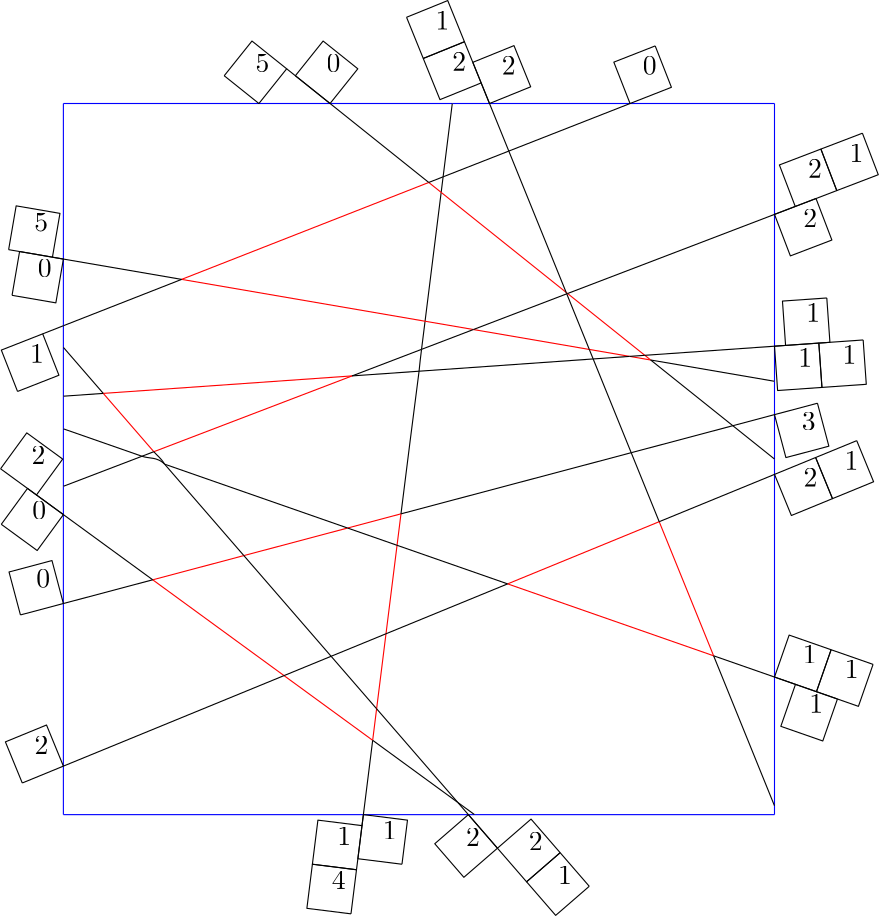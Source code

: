 <?xml version="1.0" encoding="UTF-8"?>
<ipe version="70005" creator="HGeometry"><ipestyle name="basic">
<color name="red" value="1 0 0"/>
<color name="green" value="0 1 0"/>
<color name="blue" value="0 0 1"/>
<color name="yellow" value="1 1 0"/>
<color name="orange" value="1 0.647 0"/>
<color name="gold" value="1 0.843 0"/>
<color name="purple" value="0.627 0.125 0.941"/>
<color name="gray" value="0.745 0.745 0.745"/>
<color name="brown" value="0.647 0.165 0.165"/>
<color name="navy" value="0 0 0.502"/>
<color name="pink" value="1 0.753 0.796"/>
<color name="seagreen" value="0.18 0.545 0.341"/>
<color name="turquoise" value="0.251 0.878 0.816"/>
<color name="violet" value="0.933 0.51 0.933"/>
<color name="darkblue" value="0 0 0.545"/>
<color name="darkcyan" value="0 0.545 0.545"/>
<color name="darkgray" value="0.663 0.663 0.663"/>
<color name="darkgreen" value="0 0.392 0"/>
<color name="darkmagenta" value="0.545 0 0.545"/>
<color name="darkorange" value="1 0.549 0"/>
<color name="darkred" value="0.545 0 0"/>
<color name="lightblue" value="0.678 0.847 0.902"/>
<color name="lightcyan" value="0.878 1 1"/>
<color name="lightgray" value="0.827 0.827 0.827"/>
<color name="lightgreen" value="0.565 0.933 0.565"/>
<color name="lightyellow" value="1 1 0.878"/>
<dashstyle name="dashed" value="[4] 0"/>
<dashstyle name="dotted" value="[1 3] 0"/>
<dashstyle name="dash dotted" value="[4 2 1 2] 0"/>
<dashstyle name="dash dot dotted" value="[4 2 1 2 1 2] 0"/>
<pen name="heavier" value="0.8"/>
<pen name="fat" value="1.2"/>
<pen name="ultrafat" value="2"/>
<textsize name="large" value="\large"/>
<textsize name="Large" value="\Large"/>
<textsize name="LARGE" value="\LARGE"/>
<textsize name="huge" value="\huge"/>
<textsize name="Huge" value="\Huge"/>
<textsize name="small" value="\small"/>
<textsize name="footnote" value="\footnotesize"/>
<textsize name="tiny" value="\tiny"/>
<symbolsize name="small" value="2"/>
<symbolsize name="tiny" value="1.1"/>
<symbolsize name="large" value="5"/>
<arrowsize name="small" value="5"/>
<arrowsize name="tiny" value="3"/>
<arrowsize name="large" value="10"/>
<gridsize name="4 pts" value="4"/>
<gridsize name="8 pts (~3 mm)" value="8"/>
<gridsize name="16 pts (~6 mm)" value="16"/>
<gridsize name="32 pts (~12 mm)" value="32"/>
<gridsize name="10 pts (~3.5 mm)" value="10"/>
<gridsize name="20 pts (~7 mm)" value="20"/>
<gridsize name="14 pts (~5 mm)" value="14"/>
<gridsize name="28 pts (~10 mm)" value="28"/>
<gridsize name="56 pts (~20 mm)" value="56"/>
<anglesize name="90 deg" value="90"/>
<anglesize name="60 deg" value="60"/>
<anglesize name="45 deg" value="45"/>
<anglesize name="30 deg" value="30"/>
<anglesize name="22.5 deg" value="22.5"/>
<symbol name="mark/circle(sx)" transformations="translations">
<path fill="sym-stroke">
0.6 0 0 0.6 0 0 e 0.4 0 0 0.4 0 0 e
</path></symbol>
<symbol name="mark/disk(sx)" transformations="translations">
<path fill="sym-stroke">
0.6 0 0 0.6 0 0 e
</path></symbol>
<symbol name="mark/fdisk(sfx)" transformations="translations">
<group><path fill="sym-fill">
0.5 0 0 0.5 0 0 e
</path><path fill="sym-stroke" fillrule="eofill">
0.6 0 0 0.6 0 0 e 0.4 0 0 0.4 0 0 e
</path></group></symbol>
<symbol name="mark/box(sx)" transformations="translations">
<path fill="sym-stroke" fillrule="eofill">
-0.6 -0.6 m 0.6 -0.6 l 0.6 0.6 l -0.6 0.6 l h
-0.4 -0.4 m 0.4 -0.4 l 0.4 0.4 l -0.4 0.4 l h</path></symbol>
<symbol name="mark/square(sx)" transformations="translations">
<path fill="sym-stroke">
-0.6 -0.6 m 0.6 -0.6 l 0.6 0.6 l -0.6 0.6 l h</path></symbol>
<symbol name="mark/fsquare(sfx)" transformations="translations">
<group><path fill="sym-fill">
-0.5 -0.5 m 0.5 -0.5 l 0.5 0.5 l -0.5 0.5 l h</path>
<path fill="sym-stroke" fillrule="eofill">
-0.6 -0.6 m 0.6 -0.6 l 0.6 0.6 l -0.6 0.6 l h
-0.4 -0.4 m 0.4 -0.4 l 0.4 0.4 l -0.4 0.4 l h</path></group></symbol>
<symbol name="mark/cross(sx)" transformations="translations">
<group><path fill="sym-stroke">
-0.43 -0.57 m 0.57 0.43 l 0.43 0.57 l -0.57 -0.43 l h</path>
<path fill="sym-stroke">
-0.43 0.57 m 0.57 -0.43 l 0.43 -0.57 l -0.57 0.43 l h</path>
</group></symbol>
<symbol name="arrow/arc(spx)">
<path pen="sym-pen" stroke="sym-stroke" fill="sym-stroke">
0 0 m -1.0 0.333 l -1.0 -0.333 l h</path></symbol>
<symbol name="arrow/farc(spx)">
<path pen="sym-pen" stroke="sym-stroke" fill="white">
0 0 m -1.0 0.333 l -1.0 -0.333 l h</path></symbol>
<symbol name="arrow/ptarc(spx)">
<path pen="sym-pen" stroke="sym-stroke" fill="sym-stroke">
0 0 m -1.0 0.333 l -0.8 0 l -1.0 -0.333 l h</path></symbol>
<symbol name="arrow/fptarc(spx)">
<path pen="sym-pen" stroke="sym-stroke" fill="white">
0 0 m -1.0 0.333 l -0.8 0 l -1.0 -0.333 l h</path></symbol>
<symbol name="arrow/fnormal(spx)">
<path pen="sym-pen" stroke="sym-stroke" fill="white">
0 0 m -1.0 0.333 l -1.0 -0.333 l h</path></symbol>
<symbol name="arrow/pointed(spx)">
<path pen="sym-pen" stroke="sym-stroke" fill="sym-stroke">
0 0 m -1.0 0.333 l -0.8 0 l -1.0 -0.333 l h</path></symbol>
<symbol name="arrow/fpointed(spx)">
<path pen="sym-pen" stroke="sym-stroke" fill="white">
0 0 m -1.0 0.333 l -0.8 0 l -1.0 -0.333 l h</path></symbol>
<symbol name="arrow/linear(spx)">
<path pen="sym-pen" stroke="sym-stroke">
-1.0 0.333 m 0 0 l -1.0 -0.333 l</path></symbol>
<symbol name="arrow/fdouble(spx)">
<path pen="sym-pen" stroke="sym-stroke" fill="white">
0 0 m -1.0 0.333 l -1.0 -0.333 l h
-1 0 m -2.0 0.333 l -2.0 -0.333 l h
</path></symbol>
<symbol name="arrow/double(spx)">
<path pen="sym-pen" stroke="sym-stroke" fill="sym-stroke">
0 0 m -1.0 0.333 l -1.0 -0.333 l h
-1 0 m -2.0 0.333 l -2.0 -0.333 l h
</path></symbol>
<tiling name="falling" angle="-60" width="1" step="4"/>
<tiling name="rising" angle="30" width="1" step="4"/>
<textstyle name="center" begin="\begin{center}" end="\end{center}"/>
<textstyle name="itemize" begin="\begin{itemize}" end="\end{itemize}"/>
<textstyle name="item" begin="\begin{itemize}\item{}" end="\end{itemize}"/>
</ipestyle><page><layer name="alpha"/><view layers="alpha" active="alpha"/><path stroke="blue">-128.0 128.0 m
-128.0 109.33073 -128.0 90.66146 -128.0 72.0 c
</path><path stroke="blue">-128.0 72.0 m
-128.0 63.992188 -128.0 55.992188 -128.0 48.0 c
</path><path stroke="blue">-128.0 48.0 m
-128.0 45.398438 -128.0 42.804688 -128.0 40.2119 c
</path><path stroke="blue">-128.0 40.2119 m
-128.0 34.351563 -128.0 28.492188 -128.0 22.6335 c
</path><path stroke="blue">-128.0 22.6335 m
-128.0 18.716146 -128.0 14.7994795 -128.0 10.884 c
</path><path stroke="blue">-128.0 10.884 m
-128.0 3.9921877 -128.0 -2.8984377 -128.0 -9.7968 c
</path><path stroke="blue">-128.0 -9.7968 m
-128.0 -13.1953125 -128.0 -16.601563 -128.0 -20.0 c
</path><path stroke="blue">-128.0 -20.0 m
-128.0 -30.674479 -128.0 -41.341145 -128.0 -52.0 c
</path><path stroke="blue">-128.0 -52.0 m
-128.0 -71.51823 -128.0 -91.02865 -128.0 -110.538 c
</path><path stroke="blue">-128.0 -110.538 m
-128.0 -116.359375 -128.0 -122.17969 -128.0 -128.0 c
</path><path stroke="blue">-128.0 -128.0 m
-91.9974 -128.0 -55.994793 -128.0 -20.0 -128.0 c
</path><path stroke="blue">-20.0 -128.0 m
-7.3984375 -128.0 5.1953125 -128.0 17.7836 -128.0 c
</path><path stroke="blue">17.7836 -128.0 m
18.528646 -128.0 19.268229 -128.0 20.0 -128.0 c
</path><path stroke="blue">20.0 -128.0 m
56.005207 -128.0 92.0026 -128.0 128.0 -128.0 c
</path><path stroke="blue">128.0 -128.0 m
128.0 -126.9401 128.0 -125.88021 128.0 -124.827 c
</path><path stroke="blue">128.0 -124.827 m
128.0 -109.3724 128.0 -93.92448 128.0 -78.4745 c
</path><path stroke="blue">128.0 -78.4745 m
128.0 -54.15364 128.0 -29.830729 128.0 -5.51285 c
</path><path stroke="blue">128.0 -5.51285 m
128.0 -3.669271 128.0 -1.8307291 128.0 0.0 c
</path><path stroke="blue">128.0 0.0 m
128.0 5.341146 128.0 10.6744795 128.0 16.0 c
</path><path stroke="blue">128.0 16.0 m
128.0 20.007813 128.0 24.007813 128.0 28.0 c
</path><path stroke="blue">128.0 28.0 m
128.0 32.216145 128.0 36.42448 128.0 40.6335 c
</path><path stroke="blue">128.0 40.6335 m
128.0 56.45052 128.0 72.26823 128.0 88.0856 c
</path><path stroke="blue">128.0 88.0856 m
128.0 101.390625 128.0 114.69531 128.0 128.0 c
</path><path stroke="blue">128.0 128.0 m
110.66406 128.0 93.328125 128.0 76.0 128.0 c
</path><path stroke="blue">76.0 128.0 m
59.127605 128.0 42.26302 128.0 25.4035 128.0 c
</path><path stroke="blue">25.4035 128.0 m
20.929688 128.0 16.460938 128.0 12.0 128.0 c
</path><path stroke="blue">12.0 128.0 m
-2.6744795 128.0 -17.341146 128.0 -32.0 128.0 c
</path><path stroke="blue">-32.0 128.0 m
-64.00521 128.0 -96.0026 128.0 -128.0 128.0 c
</path><path stroke="red">-95.8507 -43.4603 m
-80.094635 -54.958008 -64.33857 -66.45571 -48.579636 -77.95544 c
</path><path stroke="red">-48.579636 -77.95544 m
-37.94044 -85.71928 -27.29837 -93.48514 -16.6563 -101.251 c
</path><path stroke="red">-16.6563 -101.251 m
-16.183336 -97.467255 -15.710371 -93.68351 -15.23748 -89.89868 c
</path><path stroke="red">-15.23748 -89.89868 m
-14.111913 -80.89575 -12.986419 -71.89173 -11.861532 -62.89181 c
</path><path stroke="red">-11.861532 -62.89181 m
-10.534302 -52.27465 -9.207679 -41.66159 -7.8806233 -31.044464 c
</path><path stroke="red">-7.8806233 -31.044464 m
-7.4089203 -27.271418 -6.936785 -23.494308 -6.46465 -19.7172 c
</path><path stroke="red">-6.46465 -19.7172 m
-12.875088 -21.419968 -19.285524 -23.122734 -25.696507 -24.825619 c
</path><path stroke="red">-25.696507 -24.825619 m
-38.142212 -28.131529 -50.588463 -31.437555 -63.03775 -34.744507 c
</path><path stroke="red">-63.03775 -34.744507 m
-73.97337 -37.649155 -84.91204 -40.554726 -95.8507 -43.4603 c
</path><path stroke="black">-6.46465 -19.7172 m
-4.325242 -2.601937 -2.185834 14.513326 4.6372026e-2 31.630232 c
</path><path stroke="black">4.6372026e-2 31.630232 m
0.28190455 34.255238 0.6102351 36.88188 0.93762785 39.5031 c
</path><path stroke="black">0.93762785 39.5031 m
1.360061 42.88049 1.7815562 46.25245 2.2030098 49.621456 c
</path><path stroke="black">2.2030098 49.621456 m
4.1354685 65.08375 6.0678854 80.54308 8.000077 95.9997 c
</path><path stroke="black">8.000077 95.9997 m
8.233966 97.87173 8.4676285 99.74103 8.700999 101.6084 c
</path><path stroke="black">8.700999 101.6084 m
9.800861 110.40689 10.900431 119.203445 12.0 128.0 c
</path><path stroke="black">-6.46465 -19.7172 m
21.163086 -12.378578 48.79082 -5.0399537 76.41308 2.2972908 c
</path><path stroke="black">76.41308 2.2972908 m
88.608795 5.536703 100.799034 8.774737 112.985466 12.011808 c
</path><path stroke="black">112.985466 12.011808 m
117.99284 13.341847 122.99642 14.670923 128.0 16.0 c
</path><path stroke="black">-16.6563 -101.251 m
-6.44665 -108.70123 3.7630017 -116.15147 13.970144 -123.59984 c
</path><path stroke="black">13.970144 -123.59984 m
15.981768 -125.067795 17.990885 -126.5339 20.0 -128.0 c
</path><path stroke="black">-16.6563 -101.251 m
-17.770866 -110.167336 -18.885433 -119.083664 -20.0 -128.0 c
</path><path stroke="black">-95.8507 -43.4603 m
-106.56713 -46.306866 -117.28357 -49.153435 -128.0 -52.0 c
</path><path stroke="black">-95.8507 -43.4603 m
-106.56713 -35.6402 -117.28357 -27.8201 -128.0 -20.0 c
</path><path stroke="red">3.52632 99.5789 m
5.0169034 98.38644 6.5074873 97.19397 8.000077 95.9997 c
</path><path stroke="red">8.000077 95.9997 m
22.998186 84.00143 37.9983 72.00134 52.99681 60.002434 c
</path><path stroke="red">52.99681 60.002434 m
53.164215 59.86862 53.330017 59.73598 53.4995 59.60007 c
</path><path stroke="red">53.4995 59.60007 m
62.76767 52.185867 72.03952 44.76839 81.31166 37.35069 c
</path><path stroke="red">81.31166 37.35069 m
82.01522 36.787846 82.719055 36.224773 83.4229 35.6617 c
</path><path stroke="red">83.4229 35.6617 m
80.8925 36.09661 78.3621 36.531525 75.83584 36.965664 c
</path><path stroke="red">75.83584 36.965664 m
70.99765 37.79729 66.163605 38.628143 61.333736 39.45833 c
</path><path stroke="red">61.333736 39.45833 m
47.414925 41.85057 33.50029 44.24215 19.587004 46.633434 c
</path><path stroke="red">19.587004 46.633434 m
13.79305 47.629333 8.00044 48.62494 2.2030098 49.621456 c
</path><path stroke="red">2.2030098 49.621456 m
-27.01118 54.642563 -56.230186 59.66458 -85.4492 64.6866 c
</path><path stroke="red">-85.4492 64.6866 m
-55.79069 76.31737 -26.132187 87.948135 3.52632 99.5789 c
</path><path stroke="black">-32.0 128.0 m
-20.157894 118.5263 -8.315785 109.0526 3.52632 99.5789 c
</path><path stroke="black">3.52632 99.5789 m
5.2514625 100.255424 6.976605 100.93195 8.700999 101.6084 c
</path><path stroke="black">8.700999 101.6084 m
16.58727 104.70085 24.472794 107.79322 32.349693 110.88248 c
</path><path stroke="black">32.349693 110.88248 m
46.905544 116.59039 61.452774 122.2952 76.0 128.0 c
</path><path stroke="black">83.4229 35.6617 m
98.28194 33.1078 113.14097 30.5539 128.0 28.0 c
</path><path stroke="black">83.4229 35.6617 m
93.27753 27.77799 103.13216 19.894283 112.985466 12.011808 c
</path><path stroke="black">112.985466 12.011808 m
117.991196 8.00705 122.9956 4.003525 128.0 0.0 c
</path><path stroke="black">-85.4492 64.6866 m
-99.6328 59.1244 -113.8164 53.5622 -128.0 48.0 c
</path><path stroke="black">-85.4492 64.6866 m
-99.6328 67.1244 -113.8164 69.5622 -128.0 72.0 c
</path><path stroke="red">31.911 -44.934 m
56.636 -53.564434 81.361 -62.194862 106.086 -70.8253 c
</path><path stroke="red">106.086 -70.8253 m
99.55493 -54.730698 93.023865 -38.6361 86.4928 -22.5415 c
</path><path stroke="red">86.4928 -22.5415 m
68.29887 -30.005667 50.104935 -37.469833 31.911 -44.934 c
</path><path stroke="red">-95.4465 2.65013 m
-101.511 9.647787 -107.5755 16.645443 -113.64 23.6431 c
</path><path stroke="red">-113.64 23.6431 m
-83.78343 25.7424 -53.92687 27.8417 -24.0703 29.941 c
</path><path stroke="red">-24.0703 29.941 m
-47.862366 20.844044 -71.654434 11.747087 -95.4465 2.65013 c
</path><path stroke="black">-95.4465 2.65013 m
-94.15068 1.1549579 -92.854866 0.3402143 -91.558556 -1.8360183 c
</path><path stroke="black">-91.558556 -1.8360183 m
-82.051796 -12.805298 -72.54454 -23.775211 -63.03775 -34.744507 c
</path><path stroke="black">-63.03775 -34.744507 m
-52.564793 -46.82877 -42.092297 -58.91242 -31.618607 -70.99741 c
</path><path stroke="black">-31.618607 -70.99741 m
-26.1601 -77.29572 -20.700397 -83.59538 -15.23748 -89.89868 c
</path><path stroke="black">-15.23748 -89.89868 m
-5.503071 -101.13076 4.234552 -112.36648 13.970144 -123.59984 c
</path><path stroke="black">13.970144 -123.59984 m
15.242649 -125.06813 16.513124 -126.534065 17.7836 -128.0 c
</path><path stroke="black">-113.64 23.6431 m
-118.42667 29.166033 -123.21333 34.688965 -128.0 40.2119 c
</path><path stroke="black">-95.4465 2.65013 m
-96.87443 2.1041586 -98.302345 1.5581874 -99.725006 1.0144457 c
</path><path stroke="black">-99.725006 1.0144457 m
-109.15352 -2.5907896 -118.57676 -6.193795 -128.0 -9.7968 c
</path><path stroke="black">-24.0703 29.941 m
-15.732299 33.129063 -7.3942966 36.317127 0.93762785 39.5031 c
</path><path stroke="black">0.93762785 39.5031 m
7.1562123 41.880566 13.36872 44.255936 19.587004 46.633434 c
</path><path stroke="black">19.587004 46.633434 m
30.787254 50.915974 41.993282 55.200638 53.205612 59.48779 c
</path><path stroke="black">53.205612 59.48779 m
53.298313 59.523155 53.397316 59.56101 53.4995 59.60007 c
</path><path stroke="black">53.4995 59.60007 m
78.33088 69.094444 103.16544 78.59002 128.0 88.0856 c
</path><path stroke="black">-113.64 23.6431 m
-118.42667 23.306566 -123.21333 22.970034 -128.0 22.6335 c
</path><path stroke="black">-24.0703 29.941 m
-16.06025 30.50421 -8.050199 31.06742 4.6372026e-2 31.630232 c
</path><path stroke="black">4.6372026e-2 31.630232 m
20.880655 33.10163 41.80146 34.57263 62.719204 36.04363 c
</path><path stroke="black">62.719204 36.04363 m
67.09082 36.3508 71.45937 36.657967 75.83584 36.965664 c
</path><path stroke="black">75.83584 36.965664 m
77.65332 37.09348 79.47871 37.22183 81.31166 37.35069 c
</path><path stroke="black">81.31166 37.35069 m
96.8694 38.44462 112.4347 39.53906 128.0 40.6335 c
</path><path stroke="black">86.4928 -22.5415 m
100.32854 -16.865284 114.16427 -11.189067 128.0 -5.51285 c
</path><path stroke="black">31.911 -44.934 m
17.321138 -50.919537 2.7312763 -56.905075 -11.861532 -62.89181 c
</path><path stroke="black">-11.861532 -62.89181 m
-18.446714 -65.593414 -25.034845 -68.29622 -31.618607 -70.99741 c
</path><path stroke="black">-31.618607 -70.99741 m
-37.274128 -73.31742 -42.925278 -75.635826 -48.579636 -77.95544 c
</path><path stroke="black">-48.579636 -77.95544 m
-75.05096 -88.81548 -101.525475 -99.67674 -128.0 -110.538 c
</path><path stroke="black">106.086 -70.8253 m
113.39066 -88.82587 120.695335 -106.82643 128.0 -124.827 c
</path><path stroke="black">86.4928 -22.5415 m
83.13334 -14.26282 79.77387 -5.9841404 76.41308 2.2972908 c
</path><path stroke="black">76.41308 2.2972908 m
71.84812 13.5471735 67.28184 24.799809 62.719204 36.04363 c
</path><path stroke="black">62.719204 36.04363 m
62.25569 37.18567 61.79583 38.318893 61.333736 39.45833 c
</path><path stroke="black">61.333736 39.45833 m
58.626526 46.12897 55.91708 52.80582 53.205612 59.48779 c
</path><path stroke="black">53.205612 59.48779 m
53.13803 59.654182 53.06843 59.8257 52.99681 60.002434 c
</path><path stroke="black">52.99681 60.002434 m
46.115845 76.95886 39.23286 93.92051 32.349693 110.88248 c
</path><path stroke="black">32.349693 110.88248 m
30.034414 116.588104 27.718958 122.29405 25.4035 128.0 c
</path><path stroke="black">31.911 -44.934 m
18.648525 -40.304646 5.386049 -35.67529 -7.8806233 -31.044464 c
</path><path stroke="black">-7.8806233 -31.044464 m
-13.81713 -28.972292 -19.757833 -26.89865 -25.696507 -24.825619 c
</path><path stroke="black">-25.696507 -24.825619 m
-47.652466 -17.161842 -69.60639 -9.498677 -91.558556 -1.8360183 c
</path><path stroke="black">-91.558556 -1.8360183 m
-94.28342 0.8849991 -97.00651 6.551489e-2 -99.725006 1.0144457 c
</path><path stroke="black">-99.725006 1.0144457 m
-109.15307 4.3053527 -118.57653 7.5946765 -128.0 10.884 c
</path><path stroke="black">106.086 -70.8253 m
113.39066 -73.37503 120.695335 -75.92477 128.0 -78.4745 c
</path><path>-128.0 -110.538 m
-128.0 -110.538 l
</path><group><text pos="-138.43779 -106.17307" type="label">2</text><path>-142.8027 -116.61086 m
-148.87558 -101.80814 l
-134.07288 -95.73528 l
-128.0 -110.538 l
-142.8027 -116.61086 l
</path></group><path>-128.0 -52.0 m
-128.0 -52.0 l
</path><group><text pos="-137.78566 -46.321915" type="label">0</text><path>-143.46375 -56.107582 m
-147.57132 -40.64383 l
-132.10757 -36.536247 l
-128.0 -52.0 l
-143.46375 -56.107582 l
</path></group><path>-128.0 -20.0 m
-137.6935 -12.92637 l
</path><group><text pos="-139.44006 -1.7482891" type="label">2</text><path>-150.61815 -3.4948626 m
-141.18663 9.429791 l
-128.26198 -1.7156601e-3 l
-137.6935 -12.92637 l
-150.61815 -3.4948626 l
</path></group><path>128.0 88.0856 m
135.47241 90.9427 l
</path><group><text pos="140.08772 101.27222" type="label">2</text><path>144.70303 111.60173 m
150.41724 96.656906 l
135.47241 90.9427 l
129.75821 105.88753 l
144.70303 111.60173 l
</path></group><group><text pos="155.03255 106.98643" type="label">1</text><path>159.64786 117.31594 m
165.36206 102.37112 l
150.41724 96.65691 l
144.70303 111.60174 l
159.64786 117.31594 l
</path></group><path>128.0 -78.4745 m
128.0 -78.4745 l
</path><group><text pos="138.18953 -73.55787" type="label">1</text><path>148.37906 -68.641235 m
143.10617 -83.747406 l
127.99999 -78.4745 l
133.27289 -63.36833 l
148.37906 -68.641235 l
</path></group><group><text pos="153.2957 -78.83077" type="label">1</text><path>163.48523 -73.91414 m
158.21234 -89.02031 l
143.10617 -83.747406 l
148.37906 -68.641235 l
163.48523 -73.91414 l
</path></group><path>128.0 40.6335 m
131.99014 40.91406 l
</path><group><text pos="139.40933 49.455475" type="label">1</text><path>146.82852 57.99689 m
147.95074 42.036297 l
131.99014 40.91406 l
130.86792 56.874653 l
146.82852 57.99689 l
</path></group><path>17.7836 -128.0 m
28.262482 -140.09103 l
</path><group><text pos="39.54744 -140.89711" type="label">2</text><path>50.832397 -141.70319 m
38.741364 -152.18207 l
28.262484 -140.09103 l
40.353516 -129.61215 l
50.832397 -141.70319 l
</path></group><group><text pos="50.02632 -152.98814" type="label">1</text><path>61.31128 -153.79422 m
49.220245 -164.2731 l
38.741364 -152.18207 l
50.832397 -141.70319 l
61.31128 -153.79422 l
</path></group><path>76.0 128.0 m
76.0 128.0 l
</path><group><text pos="80.52708 138.36848" type="label">0</text><path>85.05415 148.73697 m
90.89557 133.8414 l
76.0 128.0 l
70.158585 142.89557 l
85.05415 148.73697 l
</path></group><path>-128.0 72.0 m
-131.9422 72.67756 l
</path><group><text pos="-138.47148 81.917076" type="label">5</text><path>-147.711 75.38781 m
-145.00076 91.15659 l
-129.23196 88.44634 l
-131.9422 72.67756 l
-147.711 75.38781 l
</path></group><path>17.7836 -128.0 m
17.7836 -128.0 l
</path><group><text pos="16.977526 -139.28496" type="label">2</text><path>28.262482 -140.09103 m
16.171452 -150.56992 l
5.6925693 -138.47888 l
17.7836 -128.0 l
28.262482 -140.09103 l
</path></group><path>128.0 40.6335 m
128.0 40.6335 l
</path><group><text pos="136.54141 33.21432" type="label">1</text><path>143.9606 41.755737 m
145.08282 25.795143 l
129.12222 24.672905 l
127.99999 40.6335 l
143.9606 41.755737 l
</path></group><group><text pos="152.50201 34.336555" type="label">1</text><path>159.9212 42.87797 m
161.04343 26.917377 l
145.08282 25.79514 l
143.9606 41.755733 l
159.9212 42.87797 l
</path></group><path>128.0 -78.4745 m
135.55309 -81.110954 l
</path><group><text pos="140.46973 -91.30049" type="label">1</text><path>150.65926 -86.38386 m
145.38637 -101.49003 l
130.2802 -96.217125 l
135.55309 -81.110954 l
150.65926 -86.38386 l
</path></group><path>128.0 88.0856 m
128.0 88.0856 l
</path><group><text pos="138.32951 83.47029" type="label">2</text><path>142.94482 93.799805 m
148.65903 78.85498 l
133.7142 73.14078 l
128.0 88.0856 l
142.94482 93.799805 l
</path></group><path>-128.0 -20.0 m
-128.0 -20.0 l
</path><group><text pos="-139.17809 -21.746574" type="label">0</text><path>-150.35617 -23.493149 m
-140.92465 -10.568494 l
-128.0 -20.0 l
-137.43152 -32.924656 l
-150.35617 -23.493149 l
</path></group><path>128.0 16.0 m
128.0 16.0 l
</path><group><text pos="137.78568 10.321903" type="label">3</text><path>143.46378 20.107567 m
147.57135 4.643806 l
132.10757 0.53623915 l
128.0 16.0 l
143.46378 20.107567 l
</path></group><path>-128.0 72.0 m
-128.0 72.0 l
</path><group><text pos="-137.23952 65.47073" type="label">0</text><path>-146.47903 58.941467 m
-143.7688 74.71025 l
-127.99999 72.0 l
-130.71024 56.231216 l
-146.47903 58.941467 l
</path></group><path>-128.0 48.0 m
-135.44778 45.0793 l
</path><group><text pos="-139.97487 34.710815" type="label">1</text><path>-144.50195 24.342327 m
-150.34335 39.2379 l
-135.44778 45.0793 l
-129.60638 30.183731 l
-144.50195 24.342327 l
</path></group><path>128.0 -5.51285 m
128.0 -5.51285 l
</path><group><text pos="138.4378 -9.877735" type="label">2</text><path>142.8027 0.5600705 m
148.87561 -14.24262 l
134.0729 -20.31554 l
127.99999 -5.5128493 l
142.8027 0.5600705 l
</path></group><group><text pos="153.2405 -3.8048158" type="label">1</text><path>157.6054 6.63299 m
163.6783 -8.169702 l
148.8756 -14.242621 l
142.80269 0.56007004 l
157.6054 6.63299 l
</path></group><path>-32.0 128.0 m
-32.0 128.0 l
</path><group><text pos="-33.24938 139.2445" type="label">0</text><path>-44.49389 137.99512 m
-34.498756 150.48901 l
-22.004866 140.4939 l
-31.999998 128.0 l
-44.49389 137.99512 l
</path></group><path>-20.0 -128.0 m
-20.49615 -131.96912 l
</path><group><text pos="-29.42667 -138.91504" type="label">1</text><path>-22.48075 -147.84555 m
-38.357193 -145.86096 l
-36.37259 -129.98453 l
-20.49615 -131.96912 l
-22.48075 -147.84555 l
</path></group><group><text pos="-31.41127 -154.79147" type="label">4</text><path>-24.465347 -163.72198 m
-40.34179 -161.7374 l
-38.357193 -145.86096 l
-22.48075 -147.84555 l
-24.465347 -163.72198 l
</path></group><path>-20.0 -128.0 m
-20.0 -128.0 l
</path><group><text pos="-13.054079 -136.93051" type="label">1</text><path>-6.108158 -145.86102 m
-21.9846 -143.87643 l
-20.0 -127.99999 l
-4.123558 -129.98459 l
-6.108158 -145.86102 l
</path></group><path>-32.0 128.0 m
-47.617363 140.49391 l
</path><group><text pos="-58.861874 139.24452" type="label">5</text><path>-70.106384 137.99513 m
-60.11125 150.48903 l
-47.617363 140.49391 l
-57.612495 128.00002 l
-70.106384 137.99513 l
</path></group><path>25.4035 128.0 m
25.4035 128.0 l
</path><group><text pos="29.808266 138.42104" type="label">2</text><path>19.387226 142.8258 m
34.21303 148.84207 l
40.229305 134.01627 l
25.4035 128.0 l
19.387226 142.8258 l
</path></group><path>25.4035 128.0 m
22.395363 135.4129 l
</path><group><text pos="11.974324 139.81767" type="label">2</text><path>1.5532866 144.22244 m
16.37909 150.23871 l
22.395363 135.4129 l
7.569558 129.39664 l
1.5532866 144.22244 l
</path></group><group><text pos="5.9580555 154.64348" type="label">1</text><path>-4.462982 159.04825 m
10.362822 165.06451 l
16.379093 150.23871 l
1.5532894 144.22244 l
-4.462982 159.04825 l
</path></group></page></ipe>
